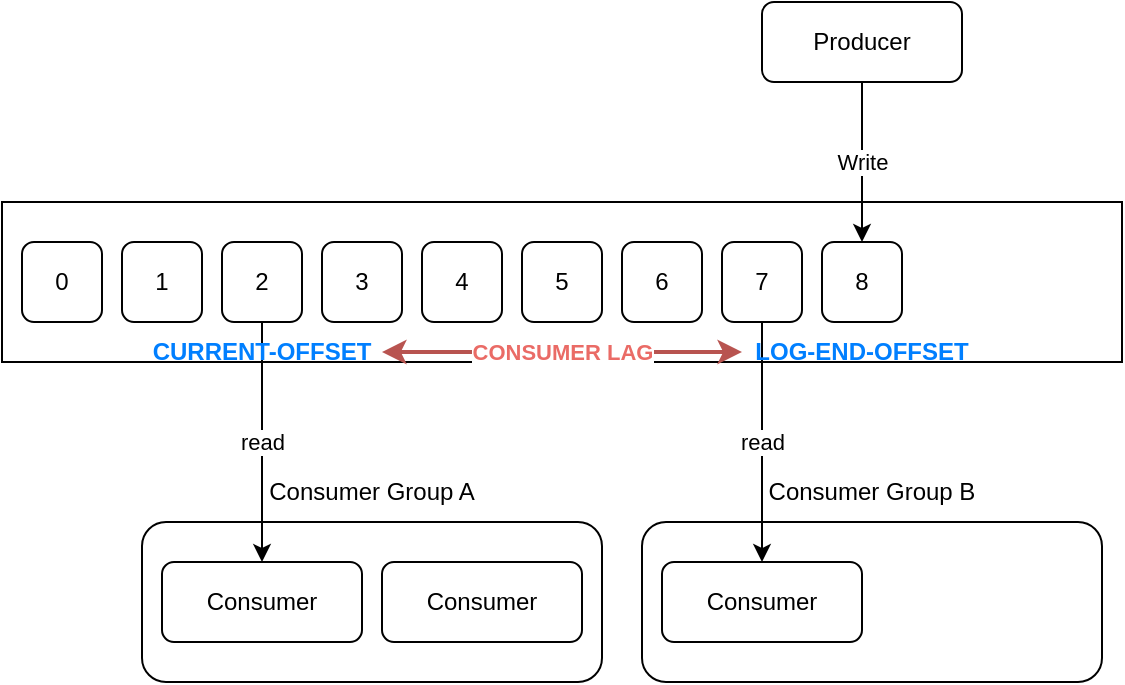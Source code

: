 <mxfile version="20.2.2" type="device" pages="6"><diagram id="ik82arVko6xzjsZdEUqD" name="concept"><mxGraphModel dx="1038" dy="539" grid="1" gridSize="10" guides="1" tooltips="1" connect="1" arrows="1" fold="1" page="1" pageScale="1" pageWidth="827" pageHeight="1169" math="0" shadow="0"><root><mxCell id="0"/><mxCell id="1" parent="0"/><mxCell id="_m7U0RWPDLWIM1RNvMhV-1" value="" style="rounded=1;whiteSpace=wrap;html=1;fillColor=default;" parent="1" vertex="1"><mxGeometry x="400" y="400" width="230" height="80" as="geometry"/></mxCell><mxCell id="_m7U0RWPDLWIM1RNvMhV-2" value="" style="rounded=1;whiteSpace=wrap;html=1;fillColor=default;" parent="1" vertex="1"><mxGeometry x="150" y="400" width="230" height="80" as="geometry"/></mxCell><mxCell id="_m7U0RWPDLWIM1RNvMhV-3" value="" style="rounded=0;whiteSpace=wrap;html=1;" parent="1" vertex="1"><mxGeometry x="80" y="240" width="560" height="80" as="geometry"/></mxCell><mxCell id="_m7U0RWPDLWIM1RNvMhV-4" value="0" style="rounded=1;whiteSpace=wrap;html=1;" parent="1" vertex="1"><mxGeometry x="90" y="260" width="40" height="40" as="geometry"/></mxCell><mxCell id="_m7U0RWPDLWIM1RNvMhV-5" value="1" style="rounded=1;whiteSpace=wrap;html=1;" parent="1" vertex="1"><mxGeometry x="140" y="260" width="40" height="40" as="geometry"/></mxCell><mxCell id="_m7U0RWPDLWIM1RNvMhV-6" value="read" style="edgeStyle=orthogonalEdgeStyle;rounded=0;orthogonalLoop=1;jettySize=auto;html=1;exitX=0.5;exitY=1;exitDx=0;exitDy=0;entryX=0.5;entryY=0;entryDx=0;entryDy=0;" parent="1" source="_m7U0RWPDLWIM1RNvMhV-7" target="_m7U0RWPDLWIM1RNvMhV-14" edge="1"><mxGeometry relative="1" as="geometry"/></mxCell><mxCell id="_m7U0RWPDLWIM1RNvMhV-7" value="2" style="rounded=1;whiteSpace=wrap;html=1;" parent="1" vertex="1"><mxGeometry x="190" y="260" width="40" height="40" as="geometry"/></mxCell><mxCell id="_m7U0RWPDLWIM1RNvMhV-8" value="3" style="rounded=1;whiteSpace=wrap;html=1;" parent="1" vertex="1"><mxGeometry x="240" y="260" width="40" height="40" as="geometry"/></mxCell><mxCell id="_m7U0RWPDLWIM1RNvMhV-9" value="4" style="rounded=1;whiteSpace=wrap;html=1;" parent="1" vertex="1"><mxGeometry x="290" y="260" width="40" height="40" as="geometry"/></mxCell><mxCell id="_m7U0RWPDLWIM1RNvMhV-10" value="5" style="rounded=1;whiteSpace=wrap;html=1;" parent="1" vertex="1"><mxGeometry x="340" y="260" width="40" height="40" as="geometry"/></mxCell><mxCell id="_m7U0RWPDLWIM1RNvMhV-11" value="6" style="rounded=1;whiteSpace=wrap;html=1;" parent="1" vertex="1"><mxGeometry x="390" y="260" width="40" height="40" as="geometry"/></mxCell><mxCell id="_m7U0RWPDLWIM1RNvMhV-12" value="7" style="rounded=1;whiteSpace=wrap;html=1;" parent="1" vertex="1"><mxGeometry x="440" y="260" width="40" height="40" as="geometry"/></mxCell><mxCell id="_m7U0RWPDLWIM1RNvMhV-13" value="8" style="rounded=1;whiteSpace=wrap;html=1;" parent="1" vertex="1"><mxGeometry x="490" y="260" width="40" height="40" as="geometry"/></mxCell><mxCell id="_m7U0RWPDLWIM1RNvMhV-14" value="Consumer" style="rounded=1;whiteSpace=wrap;html=1;" parent="1" vertex="1"><mxGeometry x="160" y="420" width="100" height="40" as="geometry"/></mxCell><mxCell id="_m7U0RWPDLWIM1RNvMhV-15" value="Write" style="edgeStyle=orthogonalEdgeStyle;rounded=0;orthogonalLoop=1;jettySize=auto;html=1;entryX=0.5;entryY=0;entryDx=0;entryDy=0;" parent="1" source="_m7U0RWPDLWIM1RNvMhV-16" target="_m7U0RWPDLWIM1RNvMhV-13" edge="1"><mxGeometry relative="1" as="geometry"/></mxCell><mxCell id="_m7U0RWPDLWIM1RNvMhV-16" value="Producer" style="rounded=1;whiteSpace=wrap;html=1;" parent="1" vertex="1"><mxGeometry x="460" y="140" width="100" height="40" as="geometry"/></mxCell><mxCell id="_m7U0RWPDLWIM1RNvMhV-17" value="Consumer" style="rounded=1;whiteSpace=wrap;html=1;" parent="1" vertex="1"><mxGeometry x="270" y="420" width="100" height="40" as="geometry"/></mxCell><mxCell id="_m7U0RWPDLWIM1RNvMhV-18" value="read" style="edgeStyle=orthogonalEdgeStyle;rounded=0;orthogonalLoop=1;jettySize=auto;html=1;entryX=0.5;entryY=0;entryDx=0;entryDy=0;exitX=0.5;exitY=1;exitDx=0;exitDy=0;" parent="1" source="_m7U0RWPDLWIM1RNvMhV-12" target="_m7U0RWPDLWIM1RNvMhV-19" edge="1"><mxGeometry relative="1" as="geometry"><mxPoint x="600" y="430" as="sourcePoint"/></mxGeometry></mxCell><mxCell id="_m7U0RWPDLWIM1RNvMhV-19" value="Consumer" style="rounded=1;whiteSpace=wrap;html=1;" parent="1" vertex="1"><mxGeometry x="410" y="420" width="100" height="40" as="geometry"/></mxCell><mxCell id="_m7U0RWPDLWIM1RNvMhV-20" value="Consumer Group A" style="text;html=1;strokeColor=none;fillColor=none;align=center;verticalAlign=middle;whiteSpace=wrap;rounded=0;" parent="1" vertex="1"><mxGeometry x="150" y="370" width="230" height="30" as="geometry"/></mxCell><mxCell id="_m7U0RWPDLWIM1RNvMhV-21" value="Consumer Group B" style="text;html=1;strokeColor=none;fillColor=none;align=center;verticalAlign=middle;whiteSpace=wrap;rounded=0;" parent="1" vertex="1"><mxGeometry x="400" y="370" width="230" height="30" as="geometry"/></mxCell><mxCell id="_m7U0RWPDLWIM1RNvMhV-22" value="LOG-END-OFFSET" style="text;html=1;strokeColor=none;fillColor=none;align=center;verticalAlign=middle;whiteSpace=wrap;rounded=0;fontColor=#007FFF;fontStyle=1" parent="1" vertex="1"><mxGeometry x="450" y="300" width="120" height="30" as="geometry"/></mxCell><mxCell id="_m7U0RWPDLWIM1RNvMhV-23" value="CONSUMER LAG" style="edgeStyle=orthogonalEdgeStyle;rounded=0;orthogonalLoop=1;jettySize=auto;html=1;entryX=0;entryY=0.5;entryDx=0;entryDy=0;fontColor=#EA6B66;fillColor=#f8cecc;strokeColor=#b85450;strokeWidth=2;startArrow=classic;startFill=1;fontStyle=1" parent="1" source="_m7U0RWPDLWIM1RNvMhV-24" target="_m7U0RWPDLWIM1RNvMhV-22" edge="1"><mxGeometry relative="1" as="geometry"/></mxCell><mxCell id="_m7U0RWPDLWIM1RNvMhV-24" value="CURRENT-OFFSET" style="text;html=1;strokeColor=none;fillColor=none;align=center;verticalAlign=middle;whiteSpace=wrap;rounded=0;fontColor=#007FFF;fontStyle=1" parent="1" vertex="1"><mxGeometry x="150" y="300" width="120" height="30" as="geometry"/></mxCell></root></mxGraphModel></diagram><diagram id="ggWjjgyTM-U9p2NFoRCQ" name="cluster"><mxGraphModel dx="1038" dy="539" grid="1" gridSize="10" guides="1" tooltips="1" connect="1" arrows="1" fold="1" page="1" pageScale="1" pageWidth="827" pageHeight="1169" math="0" shadow="0"><root><mxCell id="0"/><mxCell id="1" parent="0"/><mxCell id="VwLpYvC3m5a33Ih96xr8-1" value="" style="rounded=1;whiteSpace=wrap;html=1;arcSize=7;sketch=1;" vertex="1" parent="1"><mxGeometry x="210" y="60" width="400" height="370" as="geometry"/></mxCell><mxCell id="VwLpYvC3m5a33Ih96xr8-2" value="" style="rounded=1;whiteSpace=wrap;html=1;sketch=1;" vertex="1" parent="1"><mxGeometry x="220" y="150" width="120" height="250" as="geometry"/></mxCell><mxCell id="VwLpYvC3m5a33Ih96xr8-3" value="" style="rounded=1;whiteSpace=wrap;html=1;sketch=1;" vertex="1" parent="1"><mxGeometry x="350" y="150" width="120" height="250" as="geometry"/></mxCell><mxCell id="VwLpYvC3m5a33Ih96xr8-4" value="" style="rounded=1;whiteSpace=wrap;html=1;sketch=1;" vertex="1" parent="1"><mxGeometry x="480" y="150" width="120" height="250" as="geometry"/></mxCell><mxCell id="VwLpYvC3m5a33Ih96xr8-5" value="Kafka Cluster" style="text;html=1;strokeColor=none;fillColor=none;align=center;verticalAlign=middle;whiteSpace=wrap;rounded=0;fontStyle=1" vertex="1" parent="1"><mxGeometry x="210" y="60" width="400" height="30" as="geometry"/></mxCell><mxCell id="VwLpYvC3m5a33Ih96xr8-6" value="Broker A" style="text;html=1;strokeColor=none;fillColor=none;align=center;verticalAlign=middle;whiteSpace=wrap;rounded=0;fontStyle=1" vertex="1" parent="1"><mxGeometry x="220" y="150" width="120" height="30" as="geometry"/></mxCell><mxCell id="VwLpYvC3m5a33Ih96xr8-7" value="Broker B" style="text;html=1;strokeColor=none;fillColor=none;align=center;verticalAlign=middle;whiteSpace=wrap;rounded=0;fontStyle=1" vertex="1" parent="1"><mxGeometry x="350" y="150" width="120" height="30" as="geometry"/></mxCell><mxCell id="VwLpYvC3m5a33Ih96xr8-8" value="Broker C" style="text;html=1;strokeColor=none;fillColor=none;align=center;verticalAlign=middle;whiteSpace=wrap;rounded=0;sketch=0;shadow=0;fontStyle=1" vertex="1" parent="1"><mxGeometry x="480" y="150" width="120" height="30" as="geometry"/></mxCell><mxCell id="VwLpYvC3m5a33Ih96xr8-9" value="&lt;h1&gt;&lt;font style=&quot;font-size: 14px;&quot;&gt;TOPIC (SEND-PUSH)&lt;/font&gt;&lt;/h1&gt;&lt;div&gt;partition: 2&lt;/div&gt;&lt;div&gt;replication-fator: 2&lt;/div&gt;" style="text;html=1;strokeColor=#b85450;fillColor=#f8cecc;spacing=5;spacingTop=-20;whiteSpace=wrap;overflow=hidden;rounded=1;sketch=1;" vertex="1" parent="1"><mxGeometry x="30" y="60" width="160" height="90" as="geometry"/></mxCell><mxCell id="VwLpYvC3m5a33Ih96xr8-10" value="&lt;h1&gt;&lt;font style=&quot;font-size: 14px;&quot;&gt;TOPIC (SEND-SMS)&lt;/font&gt;&lt;/h1&gt;&lt;div&gt;partition: 1&lt;/div&gt;&lt;div&gt;replication-fator: 2&lt;/div&gt;" style="text;html=1;strokeColor=#82b366;fillColor=#d5e8d4;spacing=5;spacingTop=-20;whiteSpace=wrap;overflow=hidden;rounded=1;glass=0;shadow=0;sketch=1;" vertex="1" parent="1"><mxGeometry x="30" y="170" width="160" height="90" as="geometry"/></mxCell><mxCell id="VwLpYvC3m5a33Ih96xr8-11" value="&lt;h1&gt;&lt;font style=&quot;font-size: 14px;&quot;&gt;TOPIC (SEND-EMAIL)&lt;/font&gt;&lt;/h1&gt;&lt;div&gt;partition: 3&lt;/div&gt;&lt;div&gt;replication-fator: 2&lt;/div&gt;" style="text;html=1;strokeColor=#9673a6;fillColor=#e1d5e7;spacing=5;spacingTop=-20;whiteSpace=wrap;overflow=hidden;rounded=1;glass=0;shadow=0;sketch=1;" vertex="1" parent="1"><mxGeometry x="30" y="280" width="160" height="90" as="geometry"/></mxCell><mxCell id="VwLpYvC3m5a33Ih96xr8-12" value="SEND-PUSH.00" style="text;html=1;strokeColor=#b85450;fillColor=#f8cecc;align=center;verticalAlign=middle;whiteSpace=wrap;rounded=0;shadow=0;glass=0;sketch=1;fontSize=14;fontStyle=1" vertex="1" parent="1"><mxGeometry x="220" y="350" width="120" height="30" as="geometry"/></mxCell><mxCell id="VwLpYvC3m5a33Ih96xr8-13" value="SEND-PUSH.01" style="text;html=1;strokeColor=#b85450;fillColor=#f8cecc;align=center;verticalAlign=middle;whiteSpace=wrap;rounded=0;shadow=0;glass=0;sketch=1;fontSize=14;fontStyle=1" vertex="1" parent="1"><mxGeometry x="485" y="350" width="110" height="30" as="geometry"/></mxCell><mxCell id="VwLpYvC3m5a33Ih96xr8-14" value="SEND-EMAIL.00" style="text;html=1;strokeColor=#9673a6;fillColor=#e1d5e7;align=center;verticalAlign=middle;whiteSpace=wrap;rounded=0;shadow=0;glass=0;sketch=1;fontSize=14;fontStyle=1" vertex="1" parent="1"><mxGeometry x="350" y="350" width="120" height="30" as="geometry"/></mxCell><mxCell id="VwLpYvC3m5a33Ih96xr8-15" value="SEND-EMAIL.01" style="text;html=1;strokeColor=#9673a6;fillColor=#e1d5e7;align=center;verticalAlign=middle;whiteSpace=wrap;rounded=0;shadow=0;glass=0;sketch=1;fontSize=14;fontStyle=1" vertex="1" parent="1"><mxGeometry x="485" y="310" width="110" height="30" as="geometry"/></mxCell><mxCell id="VwLpYvC3m5a33Ih96xr8-16" value="SEND-EMAIL.02" style="text;html=1;strokeColor=#9673a6;fillColor=#e1d5e7;align=center;verticalAlign=middle;whiteSpace=wrap;rounded=0;shadow=0;glass=0;sketch=1;fontSize=14;fontStyle=1" vertex="1" parent="1"><mxGeometry x="220" y="310" width="120" height="30" as="geometry"/></mxCell><mxCell id="VwLpYvC3m5a33Ih96xr8-17" value="SEND-SMS.01" style="text;html=1;strokeColor=#82b366;fillColor=#d5e8d4;align=center;verticalAlign=middle;whiteSpace=wrap;rounded=0;shadow=0;glass=0;sketch=1;fontSize=14;fontStyle=1" vertex="1" parent="1"><mxGeometry x="350" y="310" width="120" height="30" as="geometry"/></mxCell><mxCell id="VwLpYvC3m5a33Ih96xr8-23" style="edgeStyle=orthogonalEdgeStyle;rounded=0;orthogonalLoop=1;jettySize=auto;html=1;entryX=0;entryY=0.5;entryDx=0;entryDy=0;fontSize=14;sketch=1;" edge="1" parent="1" source="VwLpYvC3m5a33Ih96xr8-18" target="VwLpYvC3m5a33Ih96xr8-19"><mxGeometry relative="1" as="geometry"/></mxCell><mxCell id="VwLpYvC3m5a33Ih96xr8-18" value="SEND-SMS.00" style="text;html=1;strokeColor=#82b366;fillColor=#d5e8d4;align=center;verticalAlign=middle;whiteSpace=wrap;rounded=0;shadow=0;glass=0;sketch=1;fontSize=14;fontStyle=1" vertex="1" parent="1"><mxGeometry x="485" y="270" width="110" height="30" as="geometry"/></mxCell><mxCell id="VwLpYvC3m5a33Ih96xr8-19" value="Segment File" style="swimlane;fontStyle=0;childLayout=stackLayout;horizontal=1;startSize=30;horizontalStack=0;resizeParent=1;resizeParentMax=0;resizeLast=0;collapsible=1;marginBottom=0;rounded=1;shadow=1;glass=0;sketch=1;fontSize=14;arcSize=0;swimlaneLine=1;" vertex="1" parent="1"><mxGeometry x="670" y="140" width="140" height="120" as="geometry"><mxRectangle x="670" y="140" width="120" height="30" as="alternateBounds"/></mxGeometry></mxCell><mxCell id="VwLpYvC3m5a33Ih96xr8-20" value="segment.00" style="text;strokeColor=default;fillColor=none;align=left;verticalAlign=middle;spacingLeft=4;spacingRight=4;overflow=hidden;points=[[0,0.5],[1,0.5]];portConstraint=eastwest;rotatable=0;rounded=1;shadow=0;glass=0;sketch=1;fontSize=14;" vertex="1" parent="VwLpYvC3m5a33Ih96xr8-19"><mxGeometry y="30" width="140" height="30" as="geometry"/></mxCell><mxCell id="VwLpYvC3m5a33Ih96xr8-21" value="segment.01" style="text;strokeColor=default;fillColor=none;align=left;verticalAlign=middle;spacingLeft=4;spacingRight=4;overflow=hidden;points=[[0,0.5],[1,0.5]];portConstraint=eastwest;rotatable=0;rounded=1;shadow=0;glass=0;sketch=1;fontSize=14;" vertex="1" parent="VwLpYvC3m5a33Ih96xr8-19"><mxGeometry y="60" width="140" height="30" as="geometry"/></mxCell><mxCell id="VwLpYvC3m5a33Ih96xr8-22" value="segment.02" style="text;strokeColor=default;fillColor=none;align=left;verticalAlign=middle;spacingLeft=4;spacingRight=4;overflow=hidden;points=[[0,0.5],[1,0.5]];portConstraint=eastwest;rotatable=0;rounded=1;shadow=0;glass=0;sketch=1;fontSize=14;" vertex="1" parent="VwLpYvC3m5a33Ih96xr8-19"><mxGeometry y="90" width="140" height="30" as="geometry"/></mxCell></root></mxGraphModel></diagram><diagram id="NV4AX9_fU5YttUz2hw6G" name="zookeeper"><mxGraphModel dx="1038" dy="539" grid="1" gridSize="10" guides="1" tooltips="1" connect="1" arrows="1" fold="1" page="1" pageScale="1" pageWidth="827" pageHeight="1169" math="0" shadow="0"><root><mxCell id="0"/><mxCell id="1" parent="0"/><mxCell id="kWiwSUumkQrkXlmqLVC6-1" value="" style="rounded=1;whiteSpace=wrap;html=1;shadow=0;glass=0;sketch=1;fontSize=14;strokeColor=default;" vertex="1" parent="1"><mxGeometry x="80" y="80" width="640" height="120" as="geometry"/></mxCell><mxCell id="kWiwSUumkQrkXlmqLVC6-5" style="edgeStyle=orthogonalEdgeStyle;rounded=0;sketch=1;orthogonalLoop=1;jettySize=auto;html=1;exitX=1;exitY=0.5;exitDx=0;exitDy=0;entryX=0;entryY=0.5;entryDx=0;entryDy=0;fontSize=14;startArrow=classic;startFill=1;" edge="1" parent="1" source="kWiwSUumkQrkXlmqLVC6-2" target="kWiwSUumkQrkXlmqLVC6-3"><mxGeometry relative="1" as="geometry"/></mxCell><mxCell id="kWiwSUumkQrkXlmqLVC6-12" style="edgeStyle=orthogonalEdgeStyle;rounded=0;sketch=1;orthogonalLoop=1;jettySize=auto;html=1;exitX=0.5;exitY=1;exitDx=0;exitDy=0;entryX=0.5;entryY=0;entryDx=0;entryDy=0;fontSize=14;startArrow=none;startFill=0;" edge="1" parent="1" source="kWiwSUumkQrkXlmqLVC6-2" target="kWiwSUumkQrkXlmqLVC6-7"><mxGeometry relative="1" as="geometry"/></mxCell><mxCell id="kWiwSUumkQrkXlmqLVC6-13" style="edgeStyle=orthogonalEdgeStyle;rounded=0;sketch=1;orthogonalLoop=1;jettySize=auto;html=1;exitX=0.5;exitY=1;exitDx=0;exitDy=0;entryX=0.5;entryY=0;entryDx=0;entryDy=0;fontSize=14;startArrow=none;startFill=0;" edge="1" parent="1" source="kWiwSUumkQrkXlmqLVC6-2" target="kWiwSUumkQrkXlmqLVC6-8"><mxGeometry relative="1" as="geometry"/></mxCell><mxCell id="kWiwSUumkQrkXlmqLVC6-2" value="Zookeeper 1&lt;br&gt;(Follower)" style="rounded=1;whiteSpace=wrap;html=1;shadow=0;glass=0;sketch=1;fontSize=14;strokeColor=default;" vertex="1" parent="1"><mxGeometry x="110" y="110" width="120" height="60" as="geometry"/></mxCell><mxCell id="kWiwSUumkQrkXlmqLVC6-14" style="edgeStyle=orthogonalEdgeStyle;rounded=0;sketch=1;orthogonalLoop=1;jettySize=auto;html=1;exitX=0.5;exitY=1;exitDx=0;exitDy=0;entryX=0.5;entryY=0;entryDx=0;entryDy=0;fontSize=14;startArrow=none;startFill=0;" edge="1" parent="1" source="kWiwSUumkQrkXlmqLVC6-3" target="kWiwSUumkQrkXlmqLVC6-9"><mxGeometry relative="1" as="geometry"/></mxCell><mxCell id="kWiwSUumkQrkXlmqLVC6-3" value="Zookeeper 2&lt;br&gt;(Leader)" style="rounded=1;whiteSpace=wrap;html=1;shadow=0;glass=0;sketch=1;fontSize=14;strokeColor=default;" vertex="1" parent="1"><mxGeometry x="340" y="110" width="120" height="60" as="geometry"/></mxCell><mxCell id="kWiwSUumkQrkXlmqLVC6-15" style="edgeStyle=orthogonalEdgeStyle;rounded=0;sketch=1;orthogonalLoop=1;jettySize=auto;html=1;exitX=0.5;exitY=1;exitDx=0;exitDy=0;entryX=0.5;entryY=0;entryDx=0;entryDy=0;fontSize=14;startArrow=none;startFill=0;" edge="1" parent="1" source="kWiwSUumkQrkXlmqLVC6-4" target="kWiwSUumkQrkXlmqLVC6-11"><mxGeometry relative="1" as="geometry"/></mxCell><mxCell id="kWiwSUumkQrkXlmqLVC6-16" style="edgeStyle=orthogonalEdgeStyle;rounded=0;sketch=1;orthogonalLoop=1;jettySize=auto;html=1;exitX=0.5;exitY=1;exitDx=0;exitDy=0;fontSize=14;startArrow=none;startFill=0;entryX=0.5;entryY=0;entryDx=0;entryDy=0;" edge="1" parent="1" source="kWiwSUumkQrkXlmqLVC6-4" target="kWiwSUumkQrkXlmqLVC6-10"><mxGeometry relative="1" as="geometry"/></mxCell><mxCell id="kWiwSUumkQrkXlmqLVC6-4" value="Zookeeper 3&lt;br&gt;(Follower)" style="rounded=1;whiteSpace=wrap;html=1;shadow=0;glass=0;sketch=1;fontSize=14;strokeColor=default;" vertex="1" parent="1"><mxGeometry x="570" y="110" width="120" height="60" as="geometry"/></mxCell><mxCell id="kWiwSUumkQrkXlmqLVC6-6" style="edgeStyle=orthogonalEdgeStyle;rounded=0;sketch=1;orthogonalLoop=1;jettySize=auto;html=1;exitX=1;exitY=0.5;exitDx=0;exitDy=0;entryX=0;entryY=0.5;entryDx=0;entryDy=0;fontSize=14;startArrow=classic;startFill=1;" edge="1" parent="1" source="kWiwSUumkQrkXlmqLVC6-3" target="kWiwSUumkQrkXlmqLVC6-4"><mxGeometry relative="1" as="geometry"><mxPoint x="240" y="150" as="sourcePoint"/><mxPoint x="350" y="150" as="targetPoint"/></mxGeometry></mxCell><mxCell id="kWiwSUumkQrkXlmqLVC6-7" value="Broker 1" style="rounded=1;whiteSpace=wrap;html=1;shadow=0;glass=0;sketch=1;fontSize=14;strokeColor=default;" vertex="1" parent="1"><mxGeometry x="40" y="240" width="120" height="60" as="geometry"/></mxCell><mxCell id="kWiwSUumkQrkXlmqLVC6-8" value="Broker 2" style="rounded=1;whiteSpace=wrap;html=1;shadow=0;glass=0;sketch=1;fontSize=14;strokeColor=default;" vertex="1" parent="1"><mxGeometry x="180" y="240" width="120" height="60" as="geometry"/></mxCell><mxCell id="kWiwSUumkQrkXlmqLVC6-9" value="Broker 3" style="rounded=1;whiteSpace=wrap;html=1;shadow=0;glass=0;sketch=1;fontSize=14;strokeColor=default;" vertex="1" parent="1"><mxGeometry x="320" y="240" width="120" height="60" as="geometry"/></mxCell><mxCell id="kWiwSUumkQrkXlmqLVC6-10" value="Broker 4" style="rounded=1;whiteSpace=wrap;html=1;shadow=0;glass=0;sketch=1;fontSize=14;strokeColor=default;" vertex="1" parent="1"><mxGeometry x="460" y="240" width="120" height="60" as="geometry"/></mxCell><mxCell id="kWiwSUumkQrkXlmqLVC6-11" value="Broker 5" style="rounded=1;whiteSpace=wrap;html=1;shadow=0;glass=0;sketch=1;fontSize=14;strokeColor=default;" vertex="1" parent="1"><mxGeometry x="600" y="240" width="120" height="60" as="geometry"/></mxCell><mxCell id="kWiwSUumkQrkXlmqLVC6-18" value="&lt;b&gt;Zookeeper Ensemble&lt;/b&gt;" style="text;html=1;strokeColor=none;fillColor=none;align=center;verticalAlign=middle;whiteSpace=wrap;rounded=0;shadow=0;glass=0;sketch=1;fontSize=14;" vertex="1" parent="1"><mxGeometry x="80" y="80" width="640" height="30" as="geometry"/></mxCell></root></mxGraphModel></diagram><diagram id="3UtOx4qqp0aMkp7Bk0aN" name="producer"><mxGraphModel dx="1038" dy="539" grid="1" gridSize="10" guides="1" tooltips="1" connect="1" arrows="1" fold="1" page="1" pageScale="1" pageWidth="827" pageHeight="1169" math="0" shadow="0"><root><mxCell id="0"/><mxCell id="1" parent="0"/><mxCell id="iKWAeQpBzutirLtdS5ft-5" value="Producer Application" style="swimlane;rounded=1;shadow=0;glass=0;sketch=1;fontSize=14;strokeColor=default;" parent="1" vertex="1"><mxGeometry x="10" y="70" width="840" height="420" as="geometry"/></mxCell><mxCell id="iKWAeQpBzutirLtdS5ft-7" value="Record" style="swimlane;fontStyle=1;childLayout=stackLayout;horizontal=1;startSize=30;horizontalStack=0;resizeParent=1;resizeParentMax=0;resizeLast=0;collapsible=1;marginBottom=0;rounded=1;shadow=0;glass=0;sketch=1;fontSize=14;strokeColor=default;" parent="iKWAeQpBzutirLtdS5ft-5" vertex="1"><mxGeometry x="30" y="50" width="140" height="180" as="geometry"/></mxCell><mxCell id="iKWAeQpBzutirLtdS5ft-8" value="Topic" style="text;strokeColor=default;fillColor=none;align=left;verticalAlign=middle;spacingLeft=4;spacingRight=4;overflow=hidden;points=[[0,0.5],[1,0.5]];portConstraint=eastwest;rotatable=0;rounded=1;shadow=0;glass=0;sketch=1;fontSize=14;" parent="iKWAeQpBzutirLtdS5ft-7" vertex="1"><mxGeometry y="30" width="140" height="30" as="geometry"/></mxCell><mxCell id="iKWAeQpBzutirLtdS5ft-9" value="Partition" style="text;strokeColor=default;fillColor=none;align=left;verticalAlign=middle;spacingLeft=4;spacingRight=4;overflow=hidden;points=[[0,0.5],[1,0.5]];portConstraint=eastwest;rotatable=0;rounded=1;shadow=0;glass=0;sketch=1;fontSize=14;" parent="iKWAeQpBzutirLtdS5ft-7" vertex="1"><mxGeometry y="60" width="140" height="30" as="geometry"/></mxCell><mxCell id="iKWAeQpBzutirLtdS5ft-10" value="Timestamp" style="text;strokeColor=default;fillColor=none;align=left;verticalAlign=middle;spacingLeft=4;spacingRight=4;overflow=hidden;points=[[0,0.5],[1,0.5]];portConstraint=eastwest;rotatable=0;rounded=1;shadow=0;glass=0;sketch=1;fontSize=14;" parent="iKWAeQpBzutirLtdS5ft-7" vertex="1"><mxGeometry y="90" width="140" height="30" as="geometry"/></mxCell><mxCell id="iKWAeQpBzutirLtdS5ft-11" value="Key" style="text;strokeColor=default;fillColor=none;align=left;verticalAlign=middle;spacingLeft=4;spacingRight=4;overflow=hidden;points=[[0,0.5],[1,0.5]];portConstraint=eastwest;rotatable=0;rounded=1;shadow=0;glass=0;sketch=1;fontSize=14;" parent="iKWAeQpBzutirLtdS5ft-7" vertex="1"><mxGeometry y="120" width="140" height="30" as="geometry"/></mxCell><mxCell id="iKWAeQpBzutirLtdS5ft-12" value="Header" style="text;strokeColor=default;fillColor=none;align=left;verticalAlign=middle;spacingLeft=4;spacingRight=4;overflow=hidden;points=[[0,0.5],[1,0.5]];portConstraint=eastwest;rotatable=0;rounded=1;shadow=0;glass=0;sketch=1;fontSize=14;" parent="iKWAeQpBzutirLtdS5ft-7" vertex="1"><mxGeometry y="150" width="140" height="30" as="geometry"/></mxCell><mxCell id="iKWAeQpBzutirLtdS5ft-16" style="edgeStyle=orthogonalEdgeStyle;rounded=0;sketch=1;orthogonalLoop=1;jettySize=auto;html=1;entryX=0;entryY=0.5;entryDx=0;entryDy=0;fontSize=14;startArrow=none;startFill=0;" parent="iKWAeQpBzutirLtdS5ft-5" source="iKWAeQpBzutirLtdS5ft-13" target="iKWAeQpBzutirLtdS5ft-15" edge="1"><mxGeometry relative="1" as="geometry"/></mxCell><mxCell id="iKWAeQpBzutirLtdS5ft-13" value="Serializer" style="rounded=1;whiteSpace=wrap;html=1;shadow=0;glass=0;sketch=1;fontSize=14;strokeColor=default;" parent="iKWAeQpBzutirLtdS5ft-5" vertex="1"><mxGeometry x="230" y="125" width="120" height="60" as="geometry"/></mxCell><mxCell id="iKWAeQpBzutirLtdS5ft-14" value="send()" style="edgeStyle=orthogonalEdgeStyle;rounded=0;sketch=1;orthogonalLoop=1;jettySize=auto;html=1;entryX=0;entryY=0.5;entryDx=0;entryDy=0;fontSize=14;startArrow=none;startFill=0;" parent="iKWAeQpBzutirLtdS5ft-5" source="iKWAeQpBzutirLtdS5ft-10" target="iKWAeQpBzutirLtdS5ft-13" edge="1"><mxGeometry relative="1" as="geometry"/></mxCell><mxCell id="iKWAeQpBzutirLtdS5ft-29" style="edgeStyle=orthogonalEdgeStyle;rounded=0;sketch=1;orthogonalLoop=1;jettySize=auto;html=1;entryX=0;entryY=0.5;entryDx=0;entryDy=0;fontSize=14;startArrow=none;startFill=0;" parent="iKWAeQpBzutirLtdS5ft-5" source="iKWAeQpBzutirLtdS5ft-15" target="iKWAeQpBzutirLtdS5ft-28" edge="1"><mxGeometry relative="1" as="geometry"/></mxCell><mxCell id="iKWAeQpBzutirLtdS5ft-15" value="Partitioner" style="rounded=1;whiteSpace=wrap;html=1;shadow=0;glass=0;sketch=1;fontSize=14;strokeColor=default;" parent="iKWAeQpBzutirLtdS5ft-5" vertex="1"><mxGeometry x="370" y="125" width="120" height="60" as="geometry"/></mxCell><mxCell id="iKWAeQpBzutirLtdS5ft-32" style="edgeStyle=orthogonalEdgeStyle;rounded=0;sketch=1;orthogonalLoop=1;jettySize=auto;html=1;entryX=0;entryY=0.5;entryDx=0;entryDy=0;fontSize=14;startArrow=none;startFill=0;" parent="iKWAeQpBzutirLtdS5ft-5" source="iKWAeQpBzutirLtdS5ft-28" target="iKWAeQpBzutirLtdS5ft-31" edge="1"><mxGeometry relative="1" as="geometry"/></mxCell><mxCell id="iKWAeQpBzutirLtdS5ft-28" value="Compress&lt;br&gt;(Optional)" style="rounded=1;whiteSpace=wrap;html=1;shadow=0;glass=0;sketch=1;fontSize=14;strokeColor=default;" parent="iKWAeQpBzutirLtdS5ft-5" vertex="1"><mxGeometry x="510" y="125" width="120" height="60" as="geometry"/></mxCell><mxCell id="iKWAeQpBzutirLtdS5ft-31" value="Record Accumulator" style="swimlane;rounded=1;shadow=0;glass=0;sketch=1;fontSize=14;strokeColor=default;" parent="iKWAeQpBzutirLtdS5ft-5" vertex="1"><mxGeometry x="660" y="55" width="170" height="200" as="geometry"/></mxCell><mxCell id="iKWAeQpBzutirLtdS5ft-33" value="Topic A / Partition 0&lt;br&gt;- Batch 0&lt;br&gt;- Batch 1" style="rounded=1;whiteSpace=wrap;html=1;shadow=0;glass=0;sketch=1;fontSize=14;strokeColor=default;" parent="iKWAeQpBzutirLtdS5ft-31" vertex="1"><mxGeometry x="10" y="35" width="150" height="60" as="geometry"/></mxCell><mxCell id="iKWAeQpBzutirLtdS5ft-50" value="Topic A / Partition 1&lt;br&gt;- Batch 0&lt;br&gt;- Batch 1&lt;br&gt;- Batch 2" style="rounded=1;whiteSpace=wrap;html=1;shadow=0;glass=0;sketch=1;fontSize=14;strokeColor=default;" parent="iKWAeQpBzutirLtdS5ft-31" vertex="1"><mxGeometry x="10" y="115" width="150" height="75" as="geometry"/></mxCell><mxCell id="iKWAeQpBzutirLtdS5ft-54" value="성공 / 실패 응답 (Retry 등...)" style="edgeStyle=orthogonalEdgeStyle;rounded=0;sketch=1;orthogonalLoop=1;jettySize=auto;html=1;entryX=0.434;entryY=0.993;entryDx=0;entryDy=0;entryPerimeter=0;fontSize=14;startArrow=none;startFill=0;exitX=0.5;exitY=1;exitDx=0;exitDy=0;" parent="1" source="iKWAeQpBzutirLtdS5ft-51" target="iKWAeQpBzutirLtdS5ft-12" edge="1"><mxGeometry relative="1" as="geometry"/></mxCell><mxCell id="iKWAeQpBzutirLtdS5ft-51" value="Kafka" style="rounded=1;whiteSpace=wrap;html=1;shadow=0;glass=0;sketch=1;fontSize=14;strokeColor=default;fontStyle=1" parent="1" vertex="1"><mxGeometry x="920" y="70" width="120" height="420" as="geometry"/></mxCell><mxCell id="iKWAeQpBzutirLtdS5ft-52" style="edgeStyle=orthogonalEdgeStyle;rounded=0;sketch=1;orthogonalLoop=1;jettySize=auto;html=1;exitX=1;exitY=0.5;exitDx=0;exitDy=0;entryX=0;entryY=0.5;entryDx=0;entryDy=0;fontSize=14;startArrow=none;startFill=0;" parent="1" source="iKWAeQpBzutirLtdS5ft-31" target="iKWAeQpBzutirLtdS5ft-51" edge="1"><mxGeometry relative="1" as="geometry"/></mxCell></root></mxGraphModel></diagram><diagram id="Ojy2oLoZMjQuExWUKddz" name="consumer"><mxGraphModel dx="1038" dy="573" grid="1" gridSize="10" guides="1" tooltips="1" connect="1" arrows="1" fold="1" page="1" pageScale="1" pageWidth="827" pageHeight="1169" math="0" shadow="0"><root><mxCell id="0"/><mxCell id="1" parent="0"/><mxCell id="hcn4p9BA1-_V36H32Kgb-3" value="" style="rounded=1;whiteSpace=wrap;html=1;sketch=1;arcSize=8;" vertex="1" parent="1"><mxGeometry x="10" y="30" width="630" height="300" as="geometry"/></mxCell><mxCell id="hcn4p9BA1-_V36H32Kgb-53" value="" style="rounded=1;whiteSpace=wrap;html=1;sketch=1;" vertex="1" parent="1"><mxGeometry x="80" y="130" width="460" height="60" as="geometry"/></mxCell><mxCell id="hcn4p9BA1-_V36H32Kgb-54" value="" style="rounded=1;whiteSpace=wrap;html=1;sketch=1;" vertex="1" parent="1"><mxGeometry x="80" y="190" width="460" height="60" as="geometry"/></mxCell><mxCell id="hcn4p9BA1-_V36H32Kgb-55" value="" style="rounded=1;whiteSpace=wrap;html=1;sketch=1;" vertex="1" parent="1"><mxGeometry x="80" y="250" width="460" height="60" as="geometry"/></mxCell><mxCell id="hcn4p9BA1-_V36H32Kgb-52" value="" style="rounded=1;whiteSpace=wrap;html=1;sketch=1;" vertex="1" parent="1"><mxGeometry x="80" y="70" width="460" height="60" as="geometry"/></mxCell><mxCell id="hcn4p9BA1-_V36H32Kgb-1" value="" style="rounded=1;whiteSpace=wrap;html=1;fillColor=#ffe6cc;sketch=1;strokeColor=#d79b00;" vertex="1" parent="1"><mxGeometry x="400" y="400" width="230" height="80" as="geometry"/></mxCell><mxCell id="hcn4p9BA1-_V36H32Kgb-2" value="" style="rounded=1;whiteSpace=wrap;html=1;fillColor=#e1d5e7;sketch=1;strokeColor=#9673a6;" vertex="1" parent="1"><mxGeometry x="150" y="400" width="230" height="130" as="geometry"/></mxCell><mxCell id="hcn4p9BA1-_V36H32Kgb-4" value="0" style="rounded=1;whiteSpace=wrap;html=1;sketch=1;" vertex="1" parent="1"><mxGeometry x="90" y="260" width="40" height="40" as="geometry"/></mxCell><mxCell id="hcn4p9BA1-_V36H32Kgb-5" value="1" style="rounded=1;whiteSpace=wrap;html=1;sketch=1;" vertex="1" parent="1"><mxGeometry x="140" y="260" width="40" height="40" as="geometry"/></mxCell><mxCell id="hcn4p9BA1-_V36H32Kgb-6" value="read" style="edgeStyle=orthogonalEdgeStyle;rounded=0;orthogonalLoop=1;jettySize=auto;html=1;exitX=0.5;exitY=1;exitDx=0;exitDy=0;entryX=0.5;entryY=0;entryDx=0;entryDy=0;sketch=1;fillColor=#e1d5e7;strokeColor=#9673a6;" edge="1" parent="1" source="hcn4p9BA1-_V36H32Kgb-7" target="hcn4p9BA1-_V36H32Kgb-14"><mxGeometry relative="1" as="geometry"/></mxCell><mxCell id="hcn4p9BA1-_V36H32Kgb-7" value="2" style="rounded=1;whiteSpace=wrap;html=1;sketch=1;" vertex="1" parent="1"><mxGeometry x="190" y="260" width="40" height="40" as="geometry"/></mxCell><mxCell id="hcn4p9BA1-_V36H32Kgb-8" value="3" style="rounded=1;whiteSpace=wrap;html=1;sketch=1;" vertex="1" parent="1"><mxGeometry x="240" y="260" width="40" height="40" as="geometry"/></mxCell><mxCell id="hcn4p9BA1-_V36H32Kgb-9" value="4" style="rounded=1;whiteSpace=wrap;html=1;sketch=1;" vertex="1" parent="1"><mxGeometry x="290" y="260" width="40" height="40" as="geometry"/></mxCell><mxCell id="hcn4p9BA1-_V36H32Kgb-10" value="5" style="rounded=1;whiteSpace=wrap;html=1;sketch=1;" vertex="1" parent="1"><mxGeometry x="340" y="260" width="40" height="40" as="geometry"/></mxCell><mxCell id="hcn4p9BA1-_V36H32Kgb-11" value="6" style="rounded=1;whiteSpace=wrap;html=1;sketch=1;" vertex="1" parent="1"><mxGeometry x="390" y="260" width="40" height="40" as="geometry"/></mxCell><mxCell id="hcn4p9BA1-_V36H32Kgb-12" value="7" style="rounded=1;whiteSpace=wrap;html=1;sketch=1;" vertex="1" parent="1"><mxGeometry x="440" y="260" width="40" height="40" as="geometry"/></mxCell><mxCell id="hcn4p9BA1-_V36H32Kgb-13" value="8" style="rounded=1;whiteSpace=wrap;html=1;sketch=1;" vertex="1" parent="1"><mxGeometry x="490" y="260" width="40" height="40" as="geometry"/></mxCell><mxCell id="hcn4p9BA1-_V36H32Kgb-14" value="Consumer" style="rounded=1;whiteSpace=wrap;html=1;sketch=1;fillColor=#e1d5e7;strokeColor=#9673a6;" vertex="1" parent="1"><mxGeometry x="160" y="420" width="100" height="40" as="geometry"/></mxCell><mxCell id="hcn4p9BA1-_V36H32Kgb-17" value="Consumer" style="rounded=1;whiteSpace=wrap;html=1;sketch=1;fillColor=#e1d5e7;strokeColor=#9673a6;" vertex="1" parent="1"><mxGeometry x="270" y="420" width="100" height="40" as="geometry"/></mxCell><mxCell id="hcn4p9BA1-_V36H32Kgb-18" value="read" style="edgeStyle=orthogonalEdgeStyle;rounded=0;orthogonalLoop=1;jettySize=auto;html=1;entryX=0.5;entryY=0;entryDx=0;entryDy=0;exitX=0.5;exitY=1;exitDx=0;exitDy=0;sketch=1;fillColor=#ffe6cc;strokeColor=#d79b00;" edge="1" parent="1" source="hcn4p9BA1-_V36H32Kgb-12" target="hcn4p9BA1-_V36H32Kgb-19"><mxGeometry relative="1" as="geometry"><mxPoint x="600" y="430" as="sourcePoint"/></mxGeometry></mxCell><mxCell id="hcn4p9BA1-_V36H32Kgb-19" value="Consumer" style="rounded=1;whiteSpace=wrap;html=1;sketch=1;fillColor=#ffe6cc;strokeColor=#d79b00;" vertex="1" parent="1"><mxGeometry x="410" y="420" width="100" height="40" as="geometry"/></mxCell><mxCell id="hcn4p9BA1-_V36H32Kgb-20" value="Consumer Group A" style="text;html=1;align=center;verticalAlign=middle;whiteSpace=wrap;rounded=0;sketch=1;fontColor=#B5739D;fontStyle=1" vertex="1" parent="1"><mxGeometry x="150" y="370" width="230" height="30" as="geometry"/></mxCell><mxCell id="hcn4p9BA1-_V36H32Kgb-21" value="Consumer Group B" style="text;html=1;strokeColor=none;fillColor=none;align=center;verticalAlign=middle;whiteSpace=wrap;rounded=0;sketch=1;fontColor=#D4965D;fontStyle=1" vertex="1" parent="1"><mxGeometry x="400" y="370" width="230" height="30" as="geometry"/></mxCell><mxCell id="hcn4p9BA1-_V36H32Kgb-22" value="LOG-END-OFFSET" style="text;html=1;strokeColor=none;fillColor=none;align=center;verticalAlign=middle;whiteSpace=wrap;rounded=0;fontColor=#007FFF;fontStyle=1;sketch=1;" vertex="1" parent="1"><mxGeometry x="450" y="300" width="120" height="30" as="geometry"/></mxCell><mxCell id="hcn4p9BA1-_V36H32Kgb-23" value="CONSUMER LAG" style="edgeStyle=orthogonalEdgeStyle;rounded=0;orthogonalLoop=1;jettySize=auto;html=1;entryX=0;entryY=0.5;entryDx=0;entryDy=0;fontColor=#EA6B66;fillColor=#f8cecc;strokeColor=#b85450;strokeWidth=2;startArrow=classic;startFill=1;fontStyle=1;sketch=1;" edge="1" parent="1" source="hcn4p9BA1-_V36H32Kgb-24" target="hcn4p9BA1-_V36H32Kgb-22"><mxGeometry relative="1" as="geometry"/></mxCell><mxCell id="hcn4p9BA1-_V36H32Kgb-24" value="CURRENT-OFFSET" style="text;html=1;strokeColor=none;fillColor=none;align=center;verticalAlign=middle;whiteSpace=wrap;rounded=0;fontColor=#007FFF;fontStyle=1;sketch=1;" vertex="1" parent="1"><mxGeometry x="150" y="300" width="120" height="30" as="geometry"/></mxCell><mxCell id="hcn4p9BA1-_V36H32Kgb-25" value="0" style="rounded=1;whiteSpace=wrap;html=1;sketch=1;" vertex="1" parent="1"><mxGeometry x="90" y="200" width="40" height="40" as="geometry"/></mxCell><mxCell id="hcn4p9BA1-_V36H32Kgb-26" value="1" style="rounded=1;whiteSpace=wrap;html=1;sketch=1;" vertex="1" parent="1"><mxGeometry x="140" y="200" width="40" height="40" as="geometry"/></mxCell><mxCell id="hcn4p9BA1-_V36H32Kgb-27" value="2" style="rounded=1;whiteSpace=wrap;html=1;sketch=1;" vertex="1" parent="1"><mxGeometry x="190" y="200" width="40" height="40" as="geometry"/></mxCell><mxCell id="hcn4p9BA1-_V36H32Kgb-28" value="3" style="rounded=1;whiteSpace=wrap;html=1;sketch=1;" vertex="1" parent="1"><mxGeometry x="240" y="200" width="40" height="40" as="geometry"/></mxCell><mxCell id="hcn4p9BA1-_V36H32Kgb-29" value="4" style="rounded=1;whiteSpace=wrap;html=1;sketch=1;" vertex="1" parent="1"><mxGeometry x="290" y="200" width="40" height="40" as="geometry"/></mxCell><mxCell id="hcn4p9BA1-_V36H32Kgb-30" value="5" style="rounded=1;whiteSpace=wrap;html=1;sketch=1;" vertex="1" parent="1"><mxGeometry x="340" y="200" width="40" height="40" as="geometry"/></mxCell><mxCell id="hcn4p9BA1-_V36H32Kgb-31" value="6" style="rounded=1;whiteSpace=wrap;html=1;sketch=1;" vertex="1" parent="1"><mxGeometry x="390" y="200" width="40" height="40" as="geometry"/></mxCell><mxCell id="hcn4p9BA1-_V36H32Kgb-32" value="7" style="rounded=1;whiteSpace=wrap;html=1;sketch=1;" vertex="1" parent="1"><mxGeometry x="440" y="200" width="40" height="40" as="geometry"/></mxCell><mxCell id="hcn4p9BA1-_V36H32Kgb-33" value="8" style="rounded=1;whiteSpace=wrap;html=1;sketch=1;" vertex="1" parent="1"><mxGeometry x="490" y="200" width="40" height="40" as="geometry"/></mxCell><mxCell id="hcn4p9BA1-_V36H32Kgb-34" value="0" style="rounded=1;whiteSpace=wrap;html=1;sketch=1;" vertex="1" parent="1"><mxGeometry x="90" y="140" width="40" height="40" as="geometry"/></mxCell><mxCell id="hcn4p9BA1-_V36H32Kgb-35" value="1" style="rounded=1;whiteSpace=wrap;html=1;sketch=1;" vertex="1" parent="1"><mxGeometry x="140" y="140" width="40" height="40" as="geometry"/></mxCell><mxCell id="hcn4p9BA1-_V36H32Kgb-36" value="2" style="rounded=1;whiteSpace=wrap;html=1;sketch=1;" vertex="1" parent="1"><mxGeometry x="190" y="140" width="40" height="40" as="geometry"/></mxCell><mxCell id="hcn4p9BA1-_V36H32Kgb-37" value="3" style="rounded=1;whiteSpace=wrap;html=1;sketch=1;" vertex="1" parent="1"><mxGeometry x="240" y="140" width="40" height="40" as="geometry"/></mxCell><mxCell id="hcn4p9BA1-_V36H32Kgb-38" value="4" style="rounded=1;whiteSpace=wrap;html=1;sketch=1;" vertex="1" parent="1"><mxGeometry x="290" y="140" width="40" height="40" as="geometry"/></mxCell><mxCell id="hcn4p9BA1-_V36H32Kgb-39" value="5" style="rounded=1;whiteSpace=wrap;html=1;sketch=1;" vertex="1" parent="1"><mxGeometry x="340" y="140" width="40" height="40" as="geometry"/></mxCell><mxCell id="hcn4p9BA1-_V36H32Kgb-40" value="6" style="rounded=1;whiteSpace=wrap;html=1;sketch=1;" vertex="1" parent="1"><mxGeometry x="390" y="140" width="40" height="40" as="geometry"/></mxCell><mxCell id="hcn4p9BA1-_V36H32Kgb-41" value="7" style="rounded=1;whiteSpace=wrap;html=1;sketch=1;" vertex="1" parent="1"><mxGeometry x="440" y="140" width="40" height="40" as="geometry"/></mxCell><mxCell id="hcn4p9BA1-_V36H32Kgb-42" value="8" style="rounded=1;whiteSpace=wrap;html=1;sketch=1;" vertex="1" parent="1"><mxGeometry x="490" y="140" width="40" height="40" as="geometry"/></mxCell><mxCell id="hcn4p9BA1-_V36H32Kgb-43" value="0" style="rounded=1;whiteSpace=wrap;html=1;sketch=1;" vertex="1" parent="1"><mxGeometry x="90" y="80" width="40" height="40" as="geometry"/></mxCell><mxCell id="hcn4p9BA1-_V36H32Kgb-44" value="1" style="rounded=1;whiteSpace=wrap;html=1;sketch=1;" vertex="1" parent="1"><mxGeometry x="140" y="80" width="40" height="40" as="geometry"/></mxCell><mxCell id="hcn4p9BA1-_V36H32Kgb-45" value="2" style="rounded=1;whiteSpace=wrap;html=1;sketch=1;" vertex="1" parent="1"><mxGeometry x="190" y="80" width="40" height="40" as="geometry"/></mxCell><mxCell id="hcn4p9BA1-_V36H32Kgb-46" value="3" style="rounded=1;whiteSpace=wrap;html=1;sketch=1;" vertex="1" parent="1"><mxGeometry x="240" y="80" width="40" height="40" as="geometry"/></mxCell><mxCell id="hcn4p9BA1-_V36H32Kgb-47" value="4" style="rounded=1;whiteSpace=wrap;html=1;sketch=1;" vertex="1" parent="1"><mxGeometry x="290" y="80" width="40" height="40" as="geometry"/></mxCell><mxCell id="hcn4p9BA1-_V36H32Kgb-48" value="5" style="rounded=1;whiteSpace=wrap;html=1;sketch=1;" vertex="1" parent="1"><mxGeometry x="340" y="80" width="40" height="40" as="geometry"/></mxCell><mxCell id="hcn4p9BA1-_V36H32Kgb-49" value="6" style="rounded=1;whiteSpace=wrap;html=1;sketch=1;" vertex="1" parent="1"><mxGeometry x="390" y="80" width="40" height="40" as="geometry"/></mxCell><mxCell id="hcn4p9BA1-_V36H32Kgb-50" value="7" style="rounded=1;whiteSpace=wrap;html=1;sketch=1;" vertex="1" parent="1"><mxGeometry x="440" y="80" width="40" height="40" as="geometry"/></mxCell><mxCell id="hcn4p9BA1-_V36H32Kgb-51" value="8" style="rounded=1;whiteSpace=wrap;html=1;sketch=1;" vertex="1" parent="1"><mxGeometry x="490" y="80" width="40" height="40" as="geometry"/></mxCell><mxCell id="hcn4p9BA1-_V36H32Kgb-56" value="partition 0" style="text;html=1;strokeColor=none;fillColor=none;align=center;verticalAlign=middle;whiteSpace=wrap;rounded=0;sketch=1;fontStyle=1" vertex="1" parent="1"><mxGeometry x="17" y="85" width="60" height="30" as="geometry"/></mxCell><mxCell id="hcn4p9BA1-_V36H32Kgb-57" value="partition 1" style="text;html=1;strokeColor=none;fillColor=none;align=center;verticalAlign=middle;whiteSpace=wrap;rounded=0;sketch=1;fontStyle=1" vertex="1" parent="1"><mxGeometry x="17" y="145" width="60" height="30" as="geometry"/></mxCell><mxCell id="hcn4p9BA1-_V36H32Kgb-58" value="partition 2" style="text;html=1;strokeColor=none;fillColor=none;align=center;verticalAlign=middle;whiteSpace=wrap;rounded=0;sketch=1;fontStyle=1" vertex="1" parent="1"><mxGeometry x="17" y="205" width="60" height="30" as="geometry"/></mxCell><mxCell id="hcn4p9BA1-_V36H32Kgb-59" value="partition 3" style="text;html=1;strokeColor=none;fillColor=none;align=center;verticalAlign=middle;whiteSpace=wrap;rounded=0;sketch=1;fontStyle=1" vertex="1" parent="1"><mxGeometry x="17" y="265" width="60" height="30" as="geometry"/></mxCell><mxCell id="hcn4p9BA1-_V36H32Kgb-61" value="Consumer" style="rounded=1;whiteSpace=wrap;html=1;sketch=1;fillColor=#e1d5e7;strokeColor=#9673a6;" vertex="1" parent="1"><mxGeometry x="160" y="470" width="100" height="40" as="geometry"/></mxCell><mxCell id="hcn4p9BA1-_V36H32Kgb-62" value="Consumer" style="rounded=1;whiteSpace=wrap;html=1;sketch=1;fillColor=#e1d5e7;strokeColor=#9673a6;" vertex="1" parent="1"><mxGeometry x="270" y="470" width="100" height="40" as="geometry"/></mxCell><mxCell id="hcn4p9BA1-_V36H32Kgb-63" value="Consumer" style="rounded=1;whiteSpace=wrap;html=1;sketch=1;fillColor=#ffe6cc;strokeColor=#d79b00;" vertex="1" parent="1"><mxGeometry x="520" y="420" width="100" height="40" as="geometry"/></mxCell><mxCell id="hcn4p9BA1-_V36H32Kgb-65" value="" style="endArrow=classic;html=1;rounded=0;sketch=1;exitX=0.5;exitY=1;exitDx=0;exitDy=0;entryX=0.5;entryY=0;entryDx=0;entryDy=0;fillColor=#ffe6cc;strokeColor=#d79b00;" edge="1" parent="1" source="hcn4p9BA1-_V36H32Kgb-31" target="hcn4p9BA1-_V36H32Kgb-19"><mxGeometry width="50" height="50" relative="1" as="geometry"><mxPoint x="260" y="320" as="sourcePoint"/><mxPoint x="310" y="270" as="targetPoint"/></mxGeometry></mxCell><mxCell id="hcn4p9BA1-_V36H32Kgb-67" value="" style="endArrow=classic;html=1;rounded=0;sketch=1;exitX=0.5;exitY=1;exitDx=0;exitDy=0;entryX=0.5;entryY=0;entryDx=0;entryDy=0;fillColor=#ffe6cc;strokeColor=#d79b00;" edge="1" parent="1" source="hcn4p9BA1-_V36H32Kgb-41" target="hcn4p9BA1-_V36H32Kgb-63"><mxGeometry width="50" height="50" relative="1" as="geometry"><mxPoint x="420" y="250" as="sourcePoint"/><mxPoint x="470" y="430" as="targetPoint"/></mxGeometry></mxCell><mxCell id="hcn4p9BA1-_V36H32Kgb-68" value="" style="endArrow=classic;html=1;rounded=0;sketch=1;exitX=0.5;exitY=1;exitDx=0;exitDy=0;fillColor=#ffe6cc;strokeColor=#d79b00;" edge="1" parent="1" source="hcn4p9BA1-_V36H32Kgb-51" target="hcn4p9BA1-_V36H32Kgb-63"><mxGeometry width="50" height="50" relative="1" as="geometry"><mxPoint x="470" y="190" as="sourcePoint"/><mxPoint x="580" y="430" as="targetPoint"/></mxGeometry></mxCell><mxCell id="hcn4p9BA1-_V36H32Kgb-69" value="" style="endArrow=classic;html=1;rounded=0;sketch=1;fontColor=#B5739D;exitX=0.5;exitY=1;exitDx=0;exitDy=0;entryX=0.5;entryY=0;entryDx=0;entryDy=0;fillColor=#e1d5e7;strokeColor=#9673a6;" edge="1" parent="1" source="hcn4p9BA1-_V36H32Kgb-28" target="hcn4p9BA1-_V36H32Kgb-17"><mxGeometry width="50" height="50" relative="1" as="geometry"><mxPoint x="260" y="320" as="sourcePoint"/><mxPoint x="310" y="270" as="targetPoint"/></mxGeometry></mxCell><mxCell id="hcn4p9BA1-_V36H32Kgb-70" value="" style="endArrow=classic;html=1;rounded=0;sketch=1;fontColor=#B5739D;exitX=0.5;exitY=1;exitDx=0;exitDy=0;entryX=0.5;entryY=0;entryDx=0;entryDy=0;fillColor=#e1d5e7;strokeColor=#9673a6;" edge="1" parent="1" source="hcn4p9BA1-_V36H32Kgb-39" target="hcn4p9BA1-_V36H32Kgb-62"><mxGeometry width="50" height="50" relative="1" as="geometry"><mxPoint x="270" y="250" as="sourcePoint"/><mxPoint x="330" y="430" as="targetPoint"/></mxGeometry></mxCell><mxCell id="hcn4p9BA1-_V36H32Kgb-71" value="" style="endArrow=classic;html=1;rounded=0;sketch=1;fontColor=#B5739D;exitX=0.5;exitY=1;exitDx=0;exitDy=0;entryX=0.5;entryY=0;entryDx=0;entryDy=0;fillColor=#e1d5e7;strokeColor=#9673a6;" edge="1" parent="1" source="hcn4p9BA1-_V36H32Kgb-46" target="hcn4p9BA1-_V36H32Kgb-61"><mxGeometry width="50" height="50" relative="1" as="geometry"><mxPoint x="370" y="190" as="sourcePoint"/><mxPoint x="330" y="480" as="targetPoint"/></mxGeometry></mxCell><mxCell id="hcn4p9BA1-_V36H32Kgb-72" value="&lt;b&gt;&lt;font color=&quot;#000000&quot;&gt;TOPIC-1&lt;/font&gt;&lt;/b&gt;" style="text;html=1;strokeColor=none;fillColor=none;align=center;verticalAlign=middle;whiteSpace=wrap;rounded=0;sketch=1;fontColor=#B5739D;" vertex="1" parent="1"><mxGeometry x="10" y="30" width="630" height="30" as="geometry"/></mxCell></root></mxGraphModel></diagram><diagram id="9nD--Utkr4EsTnCe4Z6N" name="replication"><mxGraphModel dx="1038" dy="573" grid="1" gridSize="10" guides="1" tooltips="1" connect="1" arrows="1" fold="1" page="1" pageScale="1" pageWidth="827" pageHeight="1169" math="0" shadow="0"><root><mxCell id="0"/><mxCell id="1" parent="0"/><mxCell id="vf-saxT7K6s7MvACF1eq-4" value="Broker A" style="swimlane;rounded=1;sketch=1;fontColor=#000000;" vertex="1" parent="1"><mxGeometry x="130" y="100" width="200" height="200" as="geometry"/></mxCell><mxCell id="vf-saxT7K6s7MvACF1eq-7" value="" style="rounded=1;whiteSpace=wrap;html=1;sketch=1;fontColor=#000000;" vertex="1" parent="vf-saxT7K6s7MvACF1eq-4"><mxGeometry x="10" y="60" width="20" height="20" as="geometry"/></mxCell><mxCell id="vf-saxT7K6s7MvACF1eq-8" value="" style="rounded=1;whiteSpace=wrap;html=1;sketch=1;fontColor=#000000;" vertex="1" parent="vf-saxT7K6s7MvACF1eq-4"><mxGeometry x="30" y="60" width="20" height="20" as="geometry"/></mxCell><mxCell id="vf-saxT7K6s7MvACF1eq-9" value="" style="rounded=1;whiteSpace=wrap;html=1;sketch=1;fontColor=#000000;" vertex="1" parent="vf-saxT7K6s7MvACF1eq-4"><mxGeometry x="50" y="60" width="20" height="20" as="geometry"/></mxCell><mxCell id="vf-saxT7K6s7MvACF1eq-10" value="" style="rounded=1;whiteSpace=wrap;html=1;sketch=1;fontColor=#000000;" vertex="1" parent="vf-saxT7K6s7MvACF1eq-4"><mxGeometry x="70" y="60" width="20" height="20" as="geometry"/></mxCell><mxCell id="vf-saxT7K6s7MvACF1eq-11" value="" style="rounded=1;whiteSpace=wrap;html=1;sketch=1;fontColor=#000000;" vertex="1" parent="vf-saxT7K6s7MvACF1eq-4"><mxGeometry x="90" y="60" width="20" height="20" as="geometry"/></mxCell><mxCell id="vf-saxT7K6s7MvACF1eq-12" value="" style="rounded=1;whiteSpace=wrap;html=1;sketch=1;fontColor=#000000;" vertex="1" parent="vf-saxT7K6s7MvACF1eq-4"><mxGeometry x="110" y="60" width="20" height="20" as="geometry"/></mxCell><mxCell id="vf-saxT7K6s7MvACF1eq-13" value="" style="rounded=1;whiteSpace=wrap;html=1;sketch=1;fontColor=#000000;" vertex="1" parent="vf-saxT7K6s7MvACF1eq-4"><mxGeometry x="130" y="60" width="20" height="20" as="geometry"/></mxCell><mxCell id="vf-saxT7K6s7MvACF1eq-14" value="" style="rounded=1;whiteSpace=wrap;html=1;sketch=1;fontColor=#000000;" vertex="1" parent="vf-saxT7K6s7MvACF1eq-4"><mxGeometry x="150" y="60" width="20" height="20" as="geometry"/></mxCell><mxCell id="vf-saxT7K6s7MvACF1eq-33" value="Leader" style="text;html=1;strokeColor=none;fillColor=none;align=center;verticalAlign=middle;whiteSpace=wrap;rounded=0;sketch=1;fontColor=#000000;" vertex="1" parent="vf-saxT7K6s7MvACF1eq-4"><mxGeometry x="10" y="30" width="60" height="30" as="geometry"/></mxCell><mxCell id="vf-saxT7K6s7MvACF1eq-36" value="partition 0" style="text;html=1;strokeColor=none;fillColor=none;align=center;verticalAlign=middle;whiteSpace=wrap;rounded=0;sketch=1;fontColor=#000000;" vertex="1" parent="vf-saxT7K6s7MvACF1eq-4"><mxGeometry x="70" y="80" width="60" height="30" as="geometry"/></mxCell><mxCell id="vf-saxT7K6s7MvACF1eq-5" value="Broker B" style="swimlane;rounded=1;sketch=1;fontColor=#000000;" vertex="1" parent="1"><mxGeometry x="360" y="100" width="200" height="200" as="geometry"/></mxCell><mxCell id="vf-saxT7K6s7MvACF1eq-17" value="" style="rounded=1;whiteSpace=wrap;html=1;sketch=1;fontColor=#000000;" vertex="1" parent="vf-saxT7K6s7MvACF1eq-5"><mxGeometry x="10" y="60" width="20" height="20" as="geometry"/></mxCell><mxCell id="vf-saxT7K6s7MvACF1eq-18" value="" style="rounded=1;whiteSpace=wrap;html=1;sketch=1;fontColor=#000000;" vertex="1" parent="vf-saxT7K6s7MvACF1eq-5"><mxGeometry x="30" y="60" width="20" height="20" as="geometry"/></mxCell><mxCell id="vf-saxT7K6s7MvACF1eq-19" value="" style="rounded=1;whiteSpace=wrap;html=1;sketch=1;fontColor=#000000;" vertex="1" parent="vf-saxT7K6s7MvACF1eq-5"><mxGeometry x="50" y="60" width="20" height="20" as="geometry"/></mxCell><mxCell id="vf-saxT7K6s7MvACF1eq-20" value="" style="rounded=1;whiteSpace=wrap;html=1;sketch=1;fontColor=#000000;" vertex="1" parent="vf-saxT7K6s7MvACF1eq-5"><mxGeometry x="70" y="60" width="20" height="20" as="geometry"/></mxCell><mxCell id="vf-saxT7K6s7MvACF1eq-21" value="" style="rounded=1;whiteSpace=wrap;html=1;sketch=1;fontColor=#000000;" vertex="1" parent="vf-saxT7K6s7MvACF1eq-5"><mxGeometry x="90" y="60" width="20" height="20" as="geometry"/></mxCell><mxCell id="vf-saxT7K6s7MvACF1eq-22" value="" style="rounded=1;whiteSpace=wrap;html=1;sketch=1;fontColor=#000000;" vertex="1" parent="vf-saxT7K6s7MvACF1eq-5"><mxGeometry x="110" y="60" width="20" height="20" as="geometry"/></mxCell><mxCell id="vf-saxT7K6s7MvACF1eq-23" value="" style="rounded=1;whiteSpace=wrap;html=1;sketch=1;fontColor=#000000;" vertex="1" parent="vf-saxT7K6s7MvACF1eq-5"><mxGeometry x="130" y="60" width="20" height="20" as="geometry"/></mxCell><mxCell id="vf-saxT7K6s7MvACF1eq-24" value="" style="rounded=1;whiteSpace=wrap;html=1;sketch=1;fontColor=#000000;" vertex="1" parent="vf-saxT7K6s7MvACF1eq-5"><mxGeometry x="150" y="60" width="20" height="20" as="geometry"/></mxCell><mxCell id="vf-saxT7K6s7MvACF1eq-34" value="Follower" style="text;html=1;strokeColor=none;fillColor=none;align=center;verticalAlign=middle;whiteSpace=wrap;rounded=0;sketch=1;fontColor=#000000;" vertex="1" parent="vf-saxT7K6s7MvACF1eq-5"><mxGeometry x="10" y="30" width="60" height="30" as="geometry"/></mxCell><mxCell id="vf-saxT7K6s7MvACF1eq-37" value="partition 0" style="text;html=1;strokeColor=none;fillColor=none;align=center;verticalAlign=middle;whiteSpace=wrap;rounded=0;sketch=1;fontColor=#000000;" vertex="1" parent="vf-saxT7K6s7MvACF1eq-5"><mxGeometry x="70" y="85" width="60" height="30" as="geometry"/></mxCell><mxCell id="vf-saxT7K6s7MvACF1eq-6" value="Broker C" style="swimlane;rounded=1;sketch=1;fontColor=#000000;" vertex="1" parent="1"><mxGeometry x="590" y="100" width="200" height="200" as="geometry"/></mxCell><mxCell id="vf-saxT7K6s7MvACF1eq-25" value="" style="rounded=1;whiteSpace=wrap;html=1;sketch=1;fontColor=#000000;" vertex="1" parent="vf-saxT7K6s7MvACF1eq-6"><mxGeometry x="10" y="60" width="20" height="20" as="geometry"/></mxCell><mxCell id="vf-saxT7K6s7MvACF1eq-26" value="" style="rounded=1;whiteSpace=wrap;html=1;sketch=1;fontColor=#000000;" vertex="1" parent="vf-saxT7K6s7MvACF1eq-6"><mxGeometry x="30" y="60" width="20" height="20" as="geometry"/></mxCell><mxCell id="vf-saxT7K6s7MvACF1eq-27" value="" style="rounded=1;whiteSpace=wrap;html=1;sketch=1;fontColor=#000000;" vertex="1" parent="vf-saxT7K6s7MvACF1eq-6"><mxGeometry x="50" y="60" width="20" height="20" as="geometry"/></mxCell><mxCell id="vf-saxT7K6s7MvACF1eq-28" value="" style="rounded=1;whiteSpace=wrap;html=1;sketch=1;fontColor=#000000;" vertex="1" parent="vf-saxT7K6s7MvACF1eq-6"><mxGeometry x="70" y="60" width="20" height="20" as="geometry"/></mxCell><mxCell id="vf-saxT7K6s7MvACF1eq-29" value="" style="rounded=1;whiteSpace=wrap;html=1;sketch=1;fontColor=#000000;" vertex="1" parent="vf-saxT7K6s7MvACF1eq-6"><mxGeometry x="90" y="60" width="20" height="20" as="geometry"/></mxCell><mxCell id="vf-saxT7K6s7MvACF1eq-30" value="" style="rounded=1;whiteSpace=wrap;html=1;sketch=1;fontColor=#000000;" vertex="1" parent="vf-saxT7K6s7MvACF1eq-6"><mxGeometry x="110" y="60" width="20" height="20" as="geometry"/></mxCell><mxCell id="vf-saxT7K6s7MvACF1eq-31" value="" style="rounded=1;whiteSpace=wrap;html=1;sketch=1;fontColor=#000000;" vertex="1" parent="vf-saxT7K6s7MvACF1eq-6"><mxGeometry x="130" y="60" width="20" height="20" as="geometry"/></mxCell><mxCell id="vf-saxT7K6s7MvACF1eq-32" value="" style="rounded=1;whiteSpace=wrap;html=1;sketch=1;fontColor=#000000;" vertex="1" parent="vf-saxT7K6s7MvACF1eq-6"><mxGeometry x="150" y="60" width="20" height="20" as="geometry"/></mxCell><mxCell id="vf-saxT7K6s7MvACF1eq-35" value="Follower" style="text;html=1;strokeColor=none;fillColor=none;align=center;verticalAlign=middle;whiteSpace=wrap;rounded=0;sketch=1;fontColor=#000000;" vertex="1" parent="vf-saxT7K6s7MvACF1eq-6"><mxGeometry x="10" y="30" width="60" height="30" as="geometry"/></mxCell><mxCell id="vf-saxT7K6s7MvACF1eq-38" value="partition 0" style="text;html=1;strokeColor=none;fillColor=none;align=center;verticalAlign=middle;whiteSpace=wrap;rounded=0;sketch=1;fontColor=#000000;" vertex="1" parent="vf-saxT7K6s7MvACF1eq-6"><mxGeometry x="70" y="80" width="60" height="30" as="geometry"/></mxCell></root></mxGraphModel></diagram></mxfile>